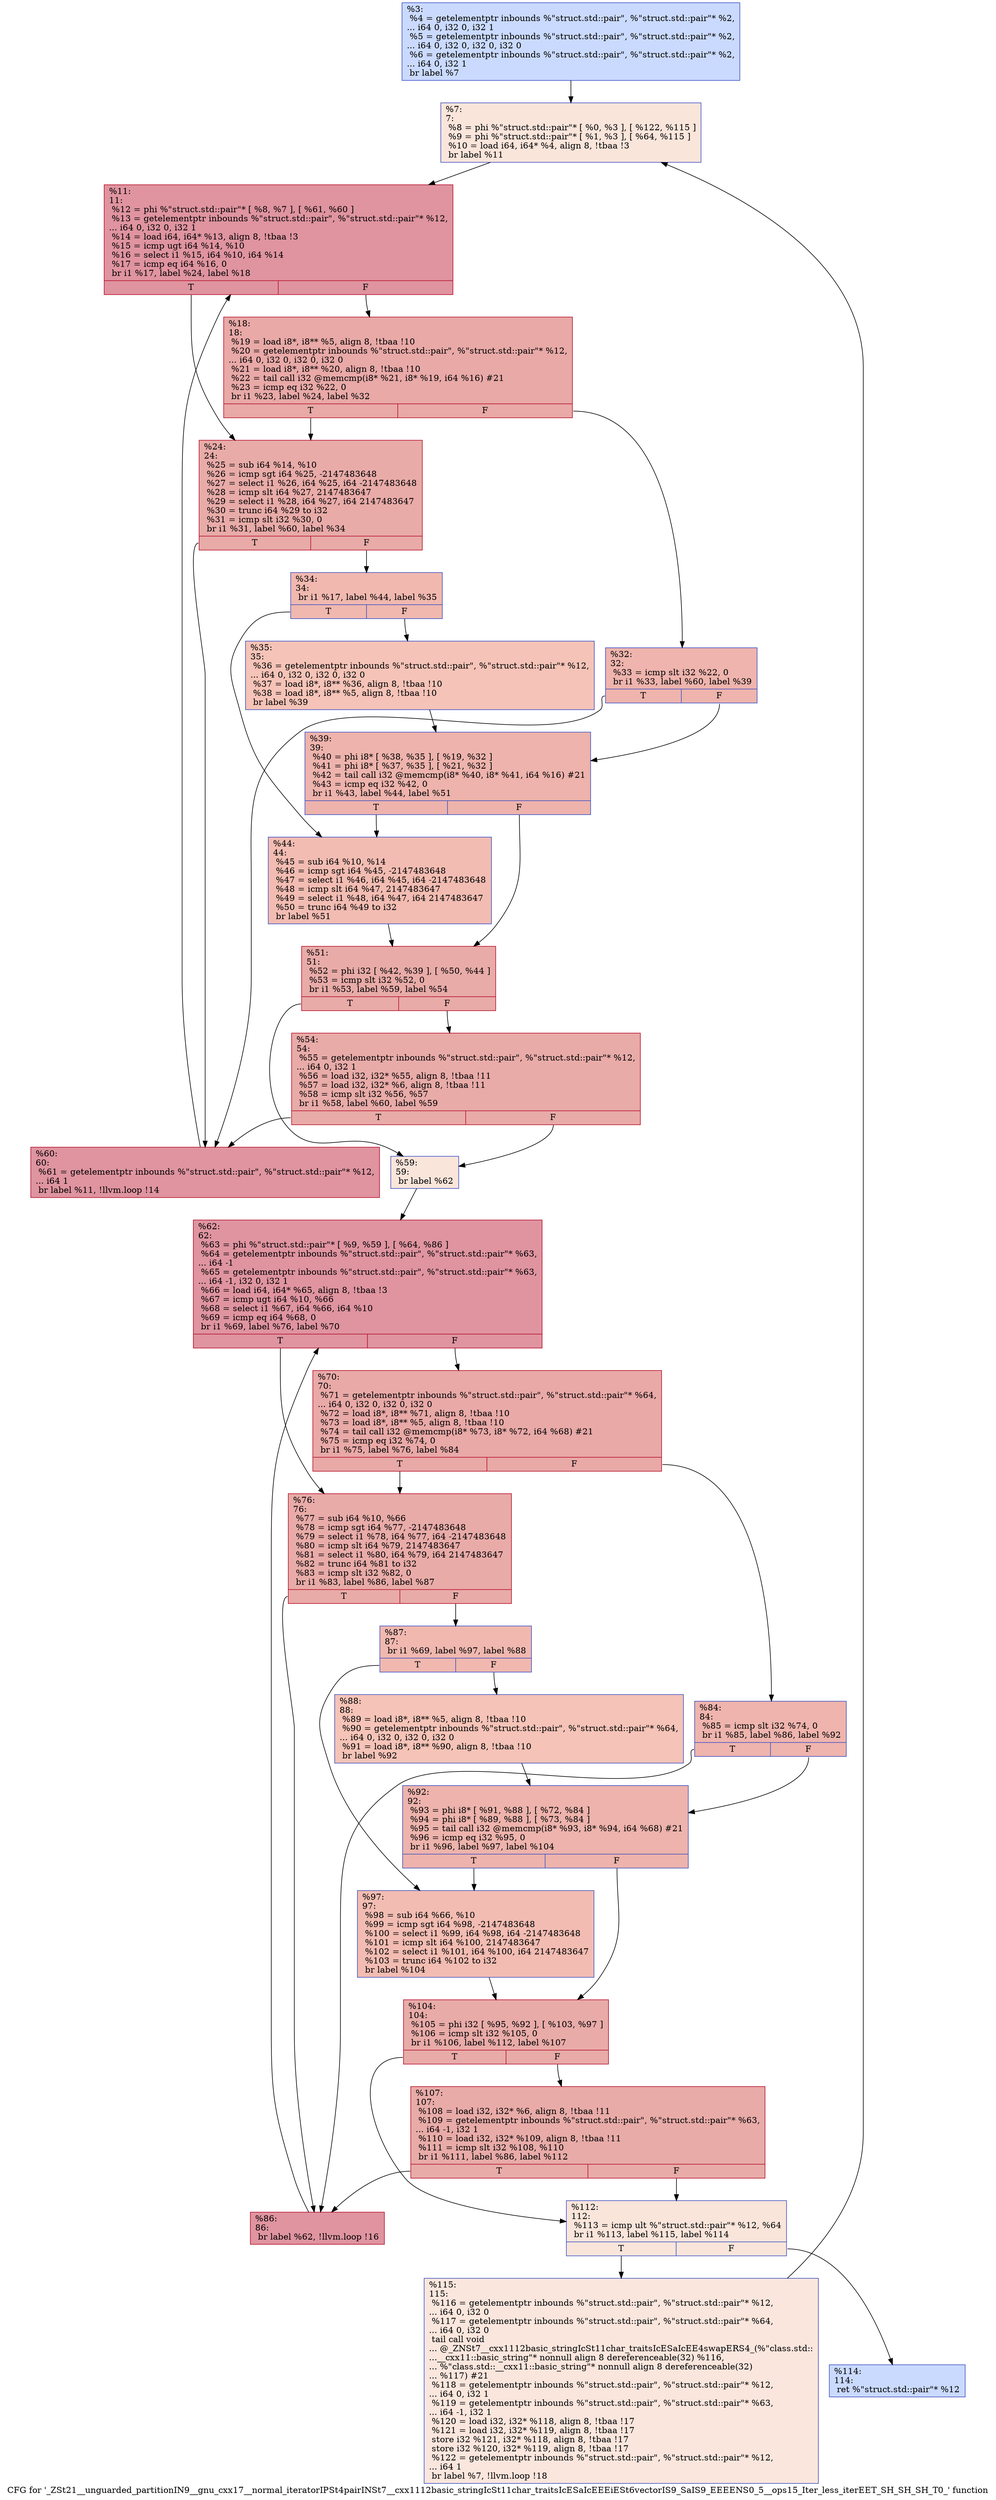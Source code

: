 digraph "CFG for '_ZSt21__unguarded_partitionIN9__gnu_cxx17__normal_iteratorIPSt4pairINSt7__cxx1112basic_stringIcSt11char_traitsIcESaIcEEEiESt6vectorIS9_SaIS9_EEEENS0_5__ops15_Iter_less_iterEET_SH_SH_SH_T0_' function" {
	label="CFG for '_ZSt21__unguarded_partitionIN9__gnu_cxx17__normal_iteratorIPSt4pairINSt7__cxx1112basic_stringIcSt11char_traitsIcESaIcEEEiESt6vectorIS9_SaIS9_EEEENS0_5__ops15_Iter_less_iterEET_SH_SH_SH_T0_' function";

	Node0x5652859a2580 [shape=record,color="#3d50c3ff", style=filled, fillcolor="#88abfd70",label="{%3:\l  %4 = getelementptr inbounds %\"struct.std::pair\", %\"struct.std::pair\"* %2,\l... i64 0, i32 0, i32 1\l  %5 = getelementptr inbounds %\"struct.std::pair\", %\"struct.std::pair\"* %2,\l... i64 0, i32 0, i32 0, i32 0\l  %6 = getelementptr inbounds %\"struct.std::pair\", %\"struct.std::pair\"* %2,\l... i64 0, i32 1\l  br label %7\l}"];
	Node0x5652859a2580 -> Node0x5652859a28c0;
	Node0x5652859a28c0 [shape=record,color="#3d50c3ff", style=filled, fillcolor="#f4c5ad70",label="{%7:\l7:                                                \l  %8 = phi %\"struct.std::pair\"* [ %0, %3 ], [ %122, %115 ]\l  %9 = phi %\"struct.std::pair\"* [ %1, %3 ], [ %64, %115 ]\l  %10 = load i64, i64* %4, align 8, !tbaa !3\l  br label %11\l}"];
	Node0x5652859a28c0 -> Node0x5652859a2af0;
	Node0x5652859a2af0 [shape=record,color="#b70d28ff", style=filled, fillcolor="#b70d2870",label="{%11:\l11:                                               \l  %12 = phi %\"struct.std::pair\"* [ %8, %7 ], [ %61, %60 ]\l  %13 = getelementptr inbounds %\"struct.std::pair\", %\"struct.std::pair\"* %12,\l... i64 0, i32 0, i32 1\l  %14 = load i64, i64* %13, align 8, !tbaa !3\l  %15 = icmp ugt i64 %14, %10\l  %16 = select i1 %15, i64 %10, i64 %14\l  %17 = icmp eq i64 %16, 0\l  br i1 %17, label %24, label %18\l|{<s0>T|<s1>F}}"];
	Node0x5652859a2af0:s0 -> Node0x5652859a2f70;
	Node0x5652859a2af0:s1 -> Node0x5652859a3000;
	Node0x5652859a3000 [shape=record,color="#b70d28ff", style=filled, fillcolor="#ca3b3770",label="{%18:\l18:                                               \l  %19 = load i8*, i8** %5, align 8, !tbaa !10\l  %20 = getelementptr inbounds %\"struct.std::pair\", %\"struct.std::pair\"* %12,\l... i64 0, i32 0, i32 0, i32 0\l  %21 = load i8*, i8** %20, align 8, !tbaa !10\l  %22 = tail call i32 @memcmp(i8* %21, i8* %19, i64 %16) #21\l  %23 = icmp eq i32 %22, 0\l  br i1 %23, label %24, label %32\l|{<s0>T|<s1>F}}"];
	Node0x5652859a3000:s0 -> Node0x5652859a2f70;
	Node0x5652859a3000:s1 -> Node0x5652859a3530;
	Node0x5652859a2f70 [shape=record,color="#b70d28ff", style=filled, fillcolor="#cc403a70",label="{%24:\l24:                                               \l  %25 = sub i64 %14, %10\l  %26 = icmp sgt i64 %25, -2147483648\l  %27 = select i1 %26, i64 %25, i64 -2147483648\l  %28 = icmp slt i64 %27, 2147483647\l  %29 = select i1 %28, i64 %27, i64 2147483647\l  %30 = trunc i64 %29 to i32\l  %31 = icmp slt i32 %30, 0\l  br i1 %31, label %60, label %34\l|{<s0>T|<s1>F}}"];
	Node0x5652859a2f70:s0 -> Node0x5652859a2be0;
	Node0x5652859a2f70:s1 -> Node0x5652859a3a40;
	Node0x5652859a3530 [shape=record,color="#3d50c3ff", style=filled, fillcolor="#d8564670",label="{%32:\l32:                                               \l  %33 = icmp slt i32 %22, 0\l  br i1 %33, label %60, label %39\l|{<s0>T|<s1>F}}"];
	Node0x5652859a3530:s0 -> Node0x5652859a2be0;
	Node0x5652859a3530:s1 -> Node0x5652859a3bd0;
	Node0x5652859a3a40 [shape=record,color="#3d50c3ff", style=filled, fillcolor="#dc5d4a70",label="{%34:\l34:                                               \l  br i1 %17, label %44, label %35\l|{<s0>T|<s1>F}}"];
	Node0x5652859a3a40:s0 -> Node0x5652859a3cd0;
	Node0x5652859a3a40:s1 -> Node0x5652859a3d20;
	Node0x5652859a3d20 [shape=record,color="#3d50c3ff", style=filled, fillcolor="#e8765c70",label="{%35:\l35:                                               \l  %36 = getelementptr inbounds %\"struct.std::pair\", %\"struct.std::pair\"* %12,\l... i64 0, i32 0, i32 0, i32 0\l  %37 = load i8*, i8** %36, align 8, !tbaa !10\l  %38 = load i8*, i8** %5, align 8, !tbaa !10\l  br label %39\l}"];
	Node0x5652859a3d20 -> Node0x5652859a3bd0;
	Node0x5652859a3bd0 [shape=record,color="#3d50c3ff", style=filled, fillcolor="#d6524470",label="{%39:\l39:                                               \l  %40 = phi i8* [ %38, %35 ], [ %19, %32 ]\l  %41 = phi i8* [ %37, %35 ], [ %21, %32 ]\l  %42 = tail call i32 @memcmp(i8* %40, i8* %41, i64 %16) #21\l  %43 = icmp eq i32 %42, 0\l  br i1 %43, label %44, label %51\l|{<s0>T|<s1>F}}"];
	Node0x5652859a3bd0:s0 -> Node0x5652859a3cd0;
	Node0x5652859a3bd0:s1 -> Node0x5652859a43f0;
	Node0x5652859a3cd0 [shape=record,color="#3d50c3ff", style=filled, fillcolor="#e1675170",label="{%44:\l44:                                               \l  %45 = sub i64 %10, %14\l  %46 = icmp sgt i64 %45, -2147483648\l  %47 = select i1 %46, i64 %45, i64 -2147483648\l  %48 = icmp slt i64 %47, 2147483647\l  %49 = select i1 %48, i64 %47, i64 2147483647\l  %50 = trunc i64 %49 to i32\l  br label %51\l}"];
	Node0x5652859a3cd0 -> Node0x5652859a43f0;
	Node0x5652859a43f0 [shape=record,color="#b70d28ff", style=filled, fillcolor="#cc403a70",label="{%51:\l51:                                               \l  %52 = phi i32 [ %42, %39 ], [ %50, %44 ]\l  %53 = icmp slt i32 %52, 0\l  br i1 %53, label %59, label %54\l|{<s0>T|<s1>F}}"];
	Node0x5652859a43f0:s0 -> Node0x5652859a4a20;
	Node0x5652859a43f0:s1 -> Node0x5652859a4a70;
	Node0x5652859a4a70 [shape=record,color="#b70d28ff", style=filled, fillcolor="#cc403a70",label="{%54:\l54:                                               \l  %55 = getelementptr inbounds %\"struct.std::pair\", %\"struct.std::pair\"* %12,\l... i64 0, i32 1\l  %56 = load i32, i32* %55, align 8, !tbaa !11\l  %57 = load i32, i32* %6, align 8, !tbaa !11\l  %58 = icmp slt i32 %56, %57\l  br i1 %58, label %60, label %59\l|{<s0>T|<s1>F}}"];
	Node0x5652859a4a70:s0 -> Node0x5652859a2be0;
	Node0x5652859a4a70:s1 -> Node0x5652859a4a20;
	Node0x5652859a4a20 [shape=record,color="#3d50c3ff", style=filled, fillcolor="#f4c5ad70",label="{%59:\l59:                                               \l  br label %62\l}"];
	Node0x5652859a4a20 -> Node0x5652859a4e50;
	Node0x5652859a2be0 [shape=record,color="#b70d28ff", style=filled, fillcolor="#b70d2870",label="{%60:\l60:                                               \l  %61 = getelementptr inbounds %\"struct.std::pair\", %\"struct.std::pair\"* %12,\l... i64 1\l  br label %11, !llvm.loop !14\l}"];
	Node0x5652859a2be0 -> Node0x5652859a2af0;
	Node0x5652859a4e50 [shape=record,color="#b70d28ff", style=filled, fillcolor="#b70d2870",label="{%62:\l62:                                               \l  %63 = phi %\"struct.std::pair\"* [ %9, %59 ], [ %64, %86 ]\l  %64 = getelementptr inbounds %\"struct.std::pair\", %\"struct.std::pair\"* %63,\l... i64 -1\l  %65 = getelementptr inbounds %\"struct.std::pair\", %\"struct.std::pair\"* %63,\l... i64 -1, i32 0, i32 1\l  %66 = load i64, i64* %65, align 8, !tbaa !3\l  %67 = icmp ugt i64 %10, %66\l  %68 = select i1 %67, i64 %66, i64 %10\l  %69 = icmp eq i64 %68, 0\l  br i1 %69, label %76, label %70\l|{<s0>T|<s1>F}}"];
	Node0x5652859a4e50:s0 -> Node0x56528595efe0;
	Node0x5652859a4e50:s1 -> Node0x56528595f030;
	Node0x56528595f030 [shape=record,color="#b70d28ff", style=filled, fillcolor="#ca3b3770",label="{%70:\l70:                                               \l  %71 = getelementptr inbounds %\"struct.std::pair\", %\"struct.std::pair\"* %64,\l... i64 0, i32 0, i32 0, i32 0\l  %72 = load i8*, i8** %71, align 8, !tbaa !10\l  %73 = load i8*, i8** %5, align 8, !tbaa !10\l  %74 = tail call i32 @memcmp(i8* %73, i8* %72, i64 %68) #21\l  %75 = icmp eq i32 %74, 0\l  br i1 %75, label %76, label %84\l|{<s0>T|<s1>F}}"];
	Node0x56528595f030:s0 -> Node0x56528595efe0;
	Node0x56528595f030:s1 -> Node0x56528595f510;
	Node0x56528595efe0 [shape=record,color="#b70d28ff", style=filled, fillcolor="#cc403a70",label="{%76:\l76:                                               \l  %77 = sub i64 %10, %66\l  %78 = icmp sgt i64 %77, -2147483648\l  %79 = select i1 %78, i64 %77, i64 -2147483648\l  %80 = icmp slt i64 %79, 2147483647\l  %81 = select i1 %80, i64 %79, i64 2147483647\l  %82 = trunc i64 %81 to i32\l  %83 = icmp slt i32 %82, 0\l  br i1 %83, label %86, label %87\l|{<s0>T|<s1>F}}"];
	Node0x56528595efe0:s0 -> Node0x5652859a50a0;
	Node0x56528595efe0:s1 -> Node0x56528595fa20;
	Node0x56528595f510 [shape=record,color="#3d50c3ff", style=filled, fillcolor="#d8564670",label="{%84:\l84:                                               \l  %85 = icmp slt i32 %74, 0\l  br i1 %85, label %86, label %92\l|{<s0>T|<s1>F}}"];
	Node0x56528595f510:s0 -> Node0x5652859a50a0;
	Node0x56528595f510:s1 -> Node0x56528595fbb0;
	Node0x5652859a50a0 [shape=record,color="#b70d28ff", style=filled, fillcolor="#b70d2870",label="{%86:\l86:                                               \l  br label %62, !llvm.loop !16\l}"];
	Node0x5652859a50a0 -> Node0x5652859a4e50;
	Node0x56528595fa20 [shape=record,color="#3d50c3ff", style=filled, fillcolor="#dc5d4a70",label="{%87:\l87:                                               \l  br i1 %69, label %97, label %88\l|{<s0>T|<s1>F}}"];
	Node0x56528595fa20:s0 -> Node0x56528595fda0;
	Node0x56528595fa20:s1 -> Node0x56528595fdf0;
	Node0x56528595fdf0 [shape=record,color="#3d50c3ff", style=filled, fillcolor="#e8765c70",label="{%88:\l88:                                               \l  %89 = load i8*, i8** %5, align 8, !tbaa !10\l  %90 = getelementptr inbounds %\"struct.std::pair\", %\"struct.std::pair\"* %64,\l... i64 0, i32 0, i32 0, i32 0\l  %91 = load i8*, i8** %90, align 8, !tbaa !10\l  br label %92\l}"];
	Node0x56528595fdf0 -> Node0x56528595fbb0;
	Node0x56528595fbb0 [shape=record,color="#3d50c3ff", style=filled, fillcolor="#d6524470",label="{%92:\l92:                                               \l  %93 = phi i8* [ %91, %88 ], [ %72, %84 ]\l  %94 = phi i8* [ %89, %88 ], [ %73, %84 ]\l  %95 = tail call i32 @memcmp(i8* %93, i8* %94, i64 %68) #21\l  %96 = icmp eq i32 %95, 0\l  br i1 %96, label %97, label %104\l|{<s0>T|<s1>F}}"];
	Node0x56528595fbb0:s0 -> Node0x56528595fda0;
	Node0x56528595fbb0:s1 -> Node0x5652859604e0;
	Node0x56528595fda0 [shape=record,color="#3d50c3ff", style=filled, fillcolor="#e1675170",label="{%97:\l97:                                               \l  %98 = sub i64 %66, %10\l  %99 = icmp sgt i64 %98, -2147483648\l  %100 = select i1 %99, i64 %98, i64 -2147483648\l  %101 = icmp slt i64 %100, 2147483647\l  %102 = select i1 %101, i64 %100, i64 2147483647\l  %103 = trunc i64 %102 to i32\l  br label %104\l}"];
	Node0x56528595fda0 -> Node0x5652859604e0;
	Node0x5652859604e0 [shape=record,color="#b70d28ff", style=filled, fillcolor="#cc403a70",label="{%104:\l104:                                              \l  %105 = phi i32 [ %95, %92 ], [ %103, %97 ]\l  %106 = icmp slt i32 %105, 0\l  br i1 %106, label %112, label %107\l|{<s0>T|<s1>F}}"];
	Node0x5652859604e0:s0 -> Node0x5652859a70d0;
	Node0x5652859604e0:s1 -> Node0x5652859a7120;
	Node0x5652859a7120 [shape=record,color="#b70d28ff", style=filled, fillcolor="#cc403a70",label="{%107:\l107:                                              \l  %108 = load i32, i32* %6, align 8, !tbaa !11\l  %109 = getelementptr inbounds %\"struct.std::pair\", %\"struct.std::pair\"* %63,\l... i64 -1, i32 1\l  %110 = load i32, i32* %109, align 8, !tbaa !11\l  %111 = icmp slt i32 %108, %110\l  br i1 %111, label %86, label %112\l|{<s0>T|<s1>F}}"];
	Node0x5652859a7120:s0 -> Node0x5652859a50a0;
	Node0x5652859a7120:s1 -> Node0x5652859a70d0;
	Node0x5652859a70d0 [shape=record,color="#3d50c3ff", style=filled, fillcolor="#f4c5ad70",label="{%112:\l112:                                              \l  %113 = icmp ult %\"struct.std::pair\"* %12, %64\l  br i1 %113, label %115, label %114\l|{<s0>T|<s1>F}}"];
	Node0x5652859a70d0:s0 -> Node0x5652859a2980;
	Node0x5652859a70d0:s1 -> Node0x5652859a7590;
	Node0x5652859a7590 [shape=record,color="#3d50c3ff", style=filled, fillcolor="#88abfd70",label="{%114:\l114:                                              \l  ret %\"struct.std::pair\"* %12\l}"];
	Node0x5652859a2980 [shape=record,color="#3d50c3ff", style=filled, fillcolor="#f3c7b170",label="{%115:\l115:                                              \l  %116 = getelementptr inbounds %\"struct.std::pair\", %\"struct.std::pair\"* %12,\l... i64 0, i32 0\l  %117 = getelementptr inbounds %\"struct.std::pair\", %\"struct.std::pair\"* %64,\l... i64 0, i32 0\l  tail call void\l... @_ZNSt7__cxx1112basic_stringIcSt11char_traitsIcESaIcEE4swapERS4_(%\"class.std::\l...__cxx11::basic_string\"* nonnull align 8 dereferenceable(32) %116,\l... %\"class.std::__cxx11::basic_string\"* nonnull align 8 dereferenceable(32)\l... %117) #21\l  %118 = getelementptr inbounds %\"struct.std::pair\", %\"struct.std::pair\"* %12,\l... i64 0, i32 1\l  %119 = getelementptr inbounds %\"struct.std::pair\", %\"struct.std::pair\"* %63,\l... i64 -1, i32 1\l  %120 = load i32, i32* %118, align 8, !tbaa !17\l  %121 = load i32, i32* %119, align 8, !tbaa !17\l  store i32 %121, i32* %118, align 8, !tbaa !17\l  store i32 %120, i32* %119, align 8, !tbaa !17\l  %122 = getelementptr inbounds %\"struct.std::pair\", %\"struct.std::pair\"* %12,\l... i64 1\l  br label %7, !llvm.loop !18\l}"];
	Node0x5652859a2980 -> Node0x5652859a28c0;
}
